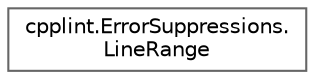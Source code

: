 digraph "Graphical Class Hierarchy"
{
 // LATEX_PDF_SIZE
  bgcolor="transparent";
  edge [fontname=Helvetica,fontsize=10,labelfontname=Helvetica,labelfontsize=10];
  node [fontname=Helvetica,fontsize=10,shape=box,height=0.2,width=0.4];
  rankdir="LR";
  Node0 [id="Node000000",label="cpplint.ErrorSuppressions.\lLineRange",height=0.2,width=0.4,color="grey40", fillcolor="white", style="filled",URL="$classcpplint_1_1ErrorSuppressions_1_1LineRange.html",tooltip=" "];
}
